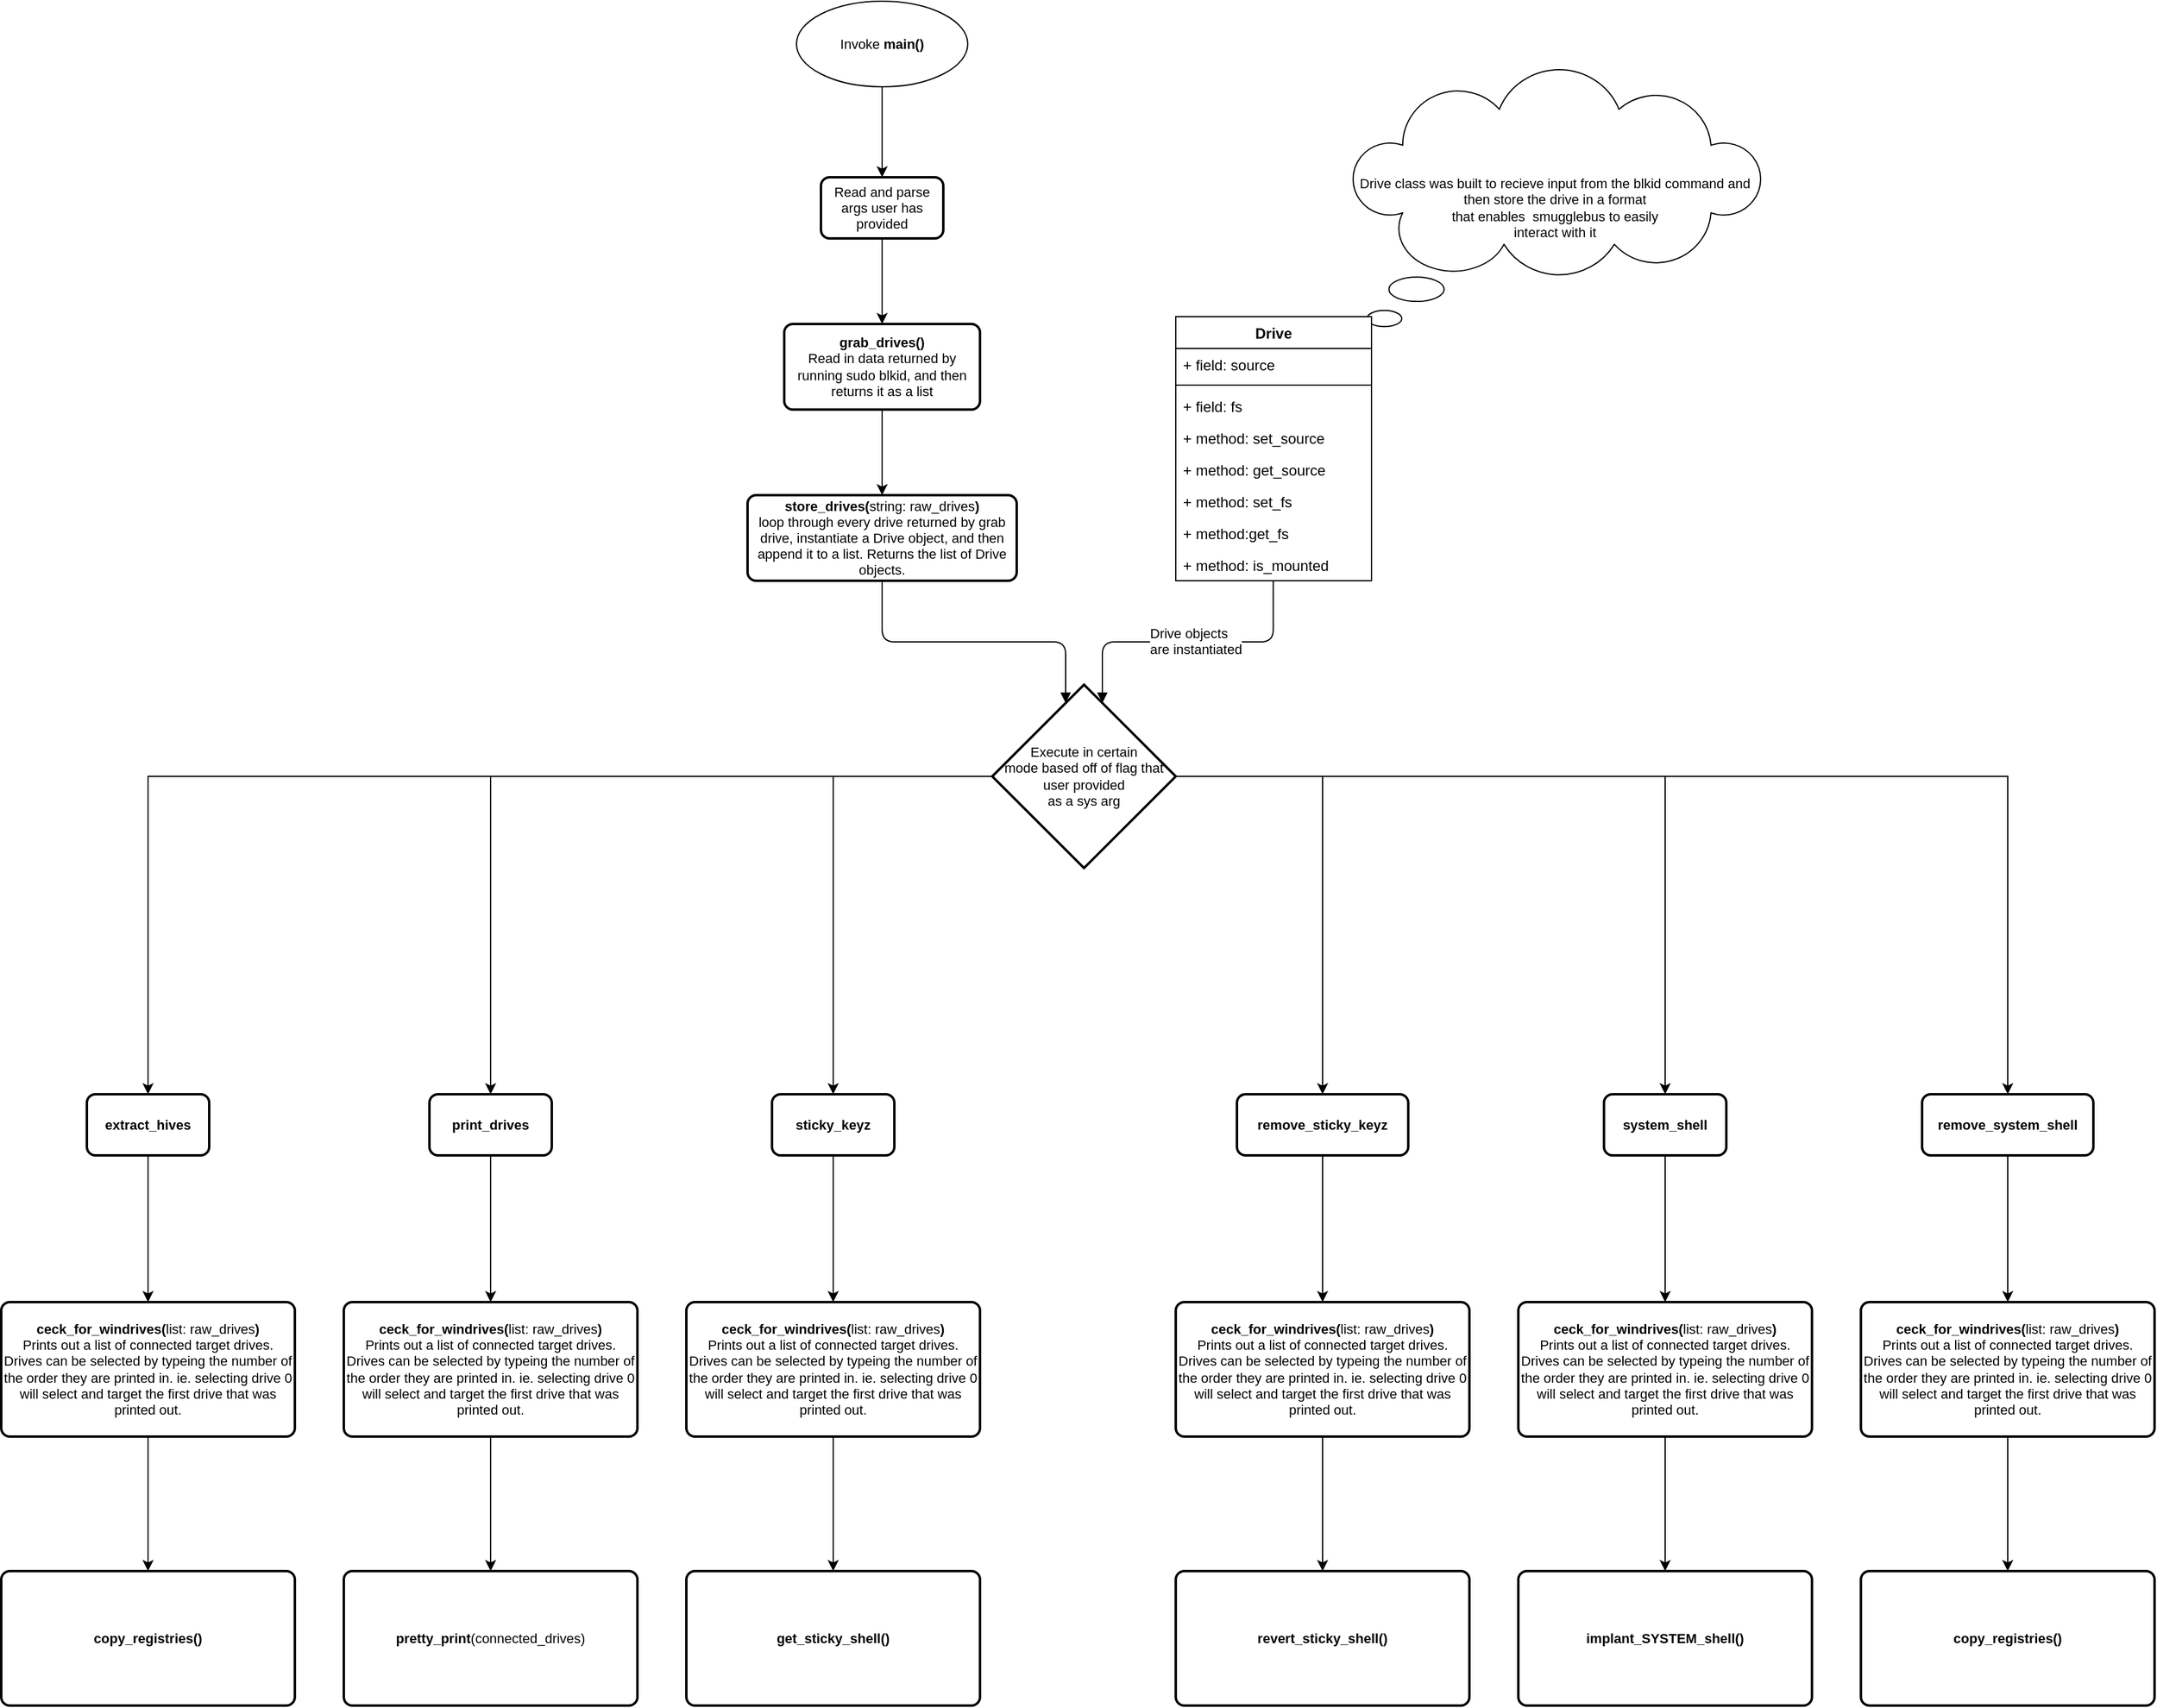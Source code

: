 <mxfile version="13.8.0" type="github">
  <diagram id="9BNLUhRl49KtjUEpaJ9v" name="Page-1">
    <mxGraphModel dx="2555" dy="338" grid="1" gridSize="10" guides="1" tooltips="1" connect="1" arrows="1" fold="1" page="0" pageScale="1" pageWidth="850" pageHeight="1100" math="0" shadow="0">
      <root>
        <mxCell id="0" />
        <mxCell id="1" parent="0" />
        <mxCell id="SLb6tqs1ZrY8k5B9FdxR-1" value="&lt;div style=&quot;font-size: 11px&quot;&gt;Drive class was built to recieve input from the blkid command and then store the drive in a format &lt;br&gt;&lt;/div&gt;&lt;div style=&quot;font-size: 11px&quot;&gt;that enables&amp;nbsp; smugglebus to easily &lt;br style=&quot;font-size: 11px&quot;&gt;&lt;/div&gt;&lt;div style=&quot;font-size: 11px&quot;&gt;interact with it&lt;br style=&quot;font-size: 11px&quot;&gt;&lt;/div&gt;" style="whiteSpace=wrap;html=1;shape=mxgraph.basic.cloud_callout;direction=east;labelPosition=center;verticalLabelPosition=middle;align=center;verticalAlign=middle;fontSize=11;" parent="1" vertex="1">
          <mxGeometry x="-60" y="472" width="340" height="226" as="geometry" />
        </mxCell>
        <mxCell id="SLb6tqs1ZrY8k5B9FdxR-2" value="Invoke &lt;b&gt;main()&lt;/b&gt;" style="ellipse;whiteSpace=wrap;html=1;fontSize=11;" parent="1" vertex="1">
          <mxGeometry x="-510" y="416" width="140" height="70" as="geometry" />
        </mxCell>
        <mxCell id="SLb6tqs1ZrY8k5B9FdxR-3" value="" style="endArrow=block;endFill=1;html=1;edgeStyle=orthogonalEdgeStyle;align=left;verticalAlign=top;fontSize=11;exitX=0.5;exitY=1;exitDx=0;exitDy=0;" parent="1" source="SLb6tqs1ZrY8k5B9FdxR-2" edge="1">
          <mxGeometry x="-1" relative="1" as="geometry">
            <mxPoint x="-300" y="460" as="sourcePoint" />
            <mxPoint x="-440" y="570" as="targetPoint" />
          </mxGeometry>
        </mxCell>
        <mxCell id="SLb6tqs1ZrY8k5B9FdxR-4" value="" style="edgeStyle=orthogonalEdgeStyle;rounded=0;orthogonalLoop=1;jettySize=auto;html=1;fontSize=11;" parent="1" edge="1">
          <mxGeometry relative="1" as="geometry">
            <mxPoint x="-440" y="490" as="sourcePoint" />
            <mxPoint x="-440" y="560" as="targetPoint" />
          </mxGeometry>
        </mxCell>
        <mxCell id="SLb6tqs1ZrY8k5B9FdxR-5" value="Read and parse args user has provided" style="rounded=1;whiteSpace=wrap;html=1;absoluteArcSize=1;arcSize=14;strokeWidth=2;fontSize=11;" parent="1" vertex="1">
          <mxGeometry x="-490" y="560" width="100" height="50" as="geometry" />
        </mxCell>
        <mxCell id="SLb6tqs1ZrY8k5B9FdxR-6" value="" style="edgeStyle=orthogonalEdgeStyle;rounded=0;orthogonalLoop=1;jettySize=auto;html=1;fontSize=11;" parent="1" edge="1">
          <mxGeometry relative="1" as="geometry">
            <mxPoint x="-440" y="610" as="sourcePoint" />
            <mxPoint x="-440" y="680" as="targetPoint" />
          </mxGeometry>
        </mxCell>
        <mxCell id="SLb6tqs1ZrY8k5B9FdxR-7" value="&lt;div&gt;&lt;b&gt;grab_drives()&lt;/b&gt;&lt;/div&gt;&lt;div&gt;Read in data returned by running sudo blkid, and then returns it as a list&lt;br&gt;&lt;/div&gt;" style="rounded=1;whiteSpace=wrap;html=1;absoluteArcSize=1;arcSize=14;strokeWidth=2;fontSize=11;" parent="1" vertex="1">
          <mxGeometry x="-520" y="680" width="160" height="70" as="geometry" />
        </mxCell>
        <mxCell id="SLb6tqs1ZrY8k5B9FdxR-8" value="" style="edgeStyle=orthogonalEdgeStyle;rounded=0;orthogonalLoop=1;jettySize=auto;html=1;fontSize=11;" parent="1" edge="1">
          <mxGeometry relative="1" as="geometry">
            <mxPoint x="-440" y="750" as="sourcePoint" />
            <mxPoint x="-440" y="820" as="targetPoint" />
          </mxGeometry>
        </mxCell>
        <mxCell id="SLb6tqs1ZrY8k5B9FdxR-9" value="&lt;div&gt;&lt;b&gt;store_drives(&lt;/b&gt;string: raw_drives&lt;b&gt;)&lt;/b&gt;&lt;/div&gt;&lt;div&gt;loop through every drive returned by grab drive, instantiate a Drive object, and then append it to a list. Returns the list of Drive objects. &lt;br&gt;&lt;/div&gt;" style="rounded=1;whiteSpace=wrap;html=1;absoluteArcSize=1;arcSize=14;strokeWidth=2;fontSize=11;" parent="1" vertex="1">
          <mxGeometry x="-550" y="820" width="220" height="70" as="geometry" />
        </mxCell>
        <mxCell id="SLb6tqs1ZrY8k5B9FdxR-10" value="Drive" style="swimlane;fontStyle=1;align=center;verticalAlign=top;childLayout=stackLayout;horizontal=1;startSize=26;horizontalStack=0;resizeParent=1;resizeParentMax=0;resizeLast=0;collapsible=1;marginBottom=0;" parent="1" vertex="1">
          <mxGeometry x="-200" y="674" width="160" height="216" as="geometry" />
        </mxCell>
        <mxCell id="SLb6tqs1ZrY8k5B9FdxR-11" value="+ field: source" style="text;strokeColor=none;fillColor=none;align=left;verticalAlign=top;spacingLeft=4;spacingRight=4;overflow=hidden;rotatable=0;points=[[0,0.5],[1,0.5]];portConstraint=eastwest;" parent="SLb6tqs1ZrY8k5B9FdxR-10" vertex="1">
          <mxGeometry y="26" width="160" height="26" as="geometry" />
        </mxCell>
        <mxCell id="SLb6tqs1ZrY8k5B9FdxR-12" value="" style="line;strokeWidth=1;fillColor=none;align=left;verticalAlign=middle;spacingTop=-1;spacingLeft=3;spacingRight=3;rotatable=0;labelPosition=right;points=[];portConstraint=eastwest;" parent="SLb6tqs1ZrY8k5B9FdxR-10" vertex="1">
          <mxGeometry y="52" width="160" height="8" as="geometry" />
        </mxCell>
        <mxCell id="SLb6tqs1ZrY8k5B9FdxR-13" value="+ field: fs" style="text;strokeColor=none;fillColor=none;align=left;verticalAlign=top;spacingLeft=4;spacingRight=4;overflow=hidden;rotatable=0;points=[[0,0.5],[1,0.5]];portConstraint=eastwest;" parent="SLb6tqs1ZrY8k5B9FdxR-10" vertex="1">
          <mxGeometry y="60" width="160" height="26" as="geometry" />
        </mxCell>
        <mxCell id="SLb6tqs1ZrY8k5B9FdxR-14" value="+ method: set_source" style="text;strokeColor=none;fillColor=none;align=left;verticalAlign=top;spacingLeft=4;spacingRight=4;overflow=hidden;rotatable=0;points=[[0,0.5],[1,0.5]];portConstraint=eastwest;" parent="SLb6tqs1ZrY8k5B9FdxR-10" vertex="1">
          <mxGeometry y="86" width="160" height="26" as="geometry" />
        </mxCell>
        <mxCell id="SLb6tqs1ZrY8k5B9FdxR-15" value="+ method: get_source" style="text;strokeColor=none;fillColor=none;align=left;verticalAlign=top;spacingLeft=4;spacingRight=4;overflow=hidden;rotatable=0;points=[[0,0.5],[1,0.5]];portConstraint=eastwest;" parent="SLb6tqs1ZrY8k5B9FdxR-10" vertex="1">
          <mxGeometry y="112" width="160" height="26" as="geometry" />
        </mxCell>
        <mxCell id="SLb6tqs1ZrY8k5B9FdxR-16" value="+ method: set_fs" style="text;strokeColor=none;fillColor=none;align=left;verticalAlign=top;spacingLeft=4;spacingRight=4;overflow=hidden;rotatable=0;points=[[0,0.5],[1,0.5]];portConstraint=eastwest;" parent="SLb6tqs1ZrY8k5B9FdxR-10" vertex="1">
          <mxGeometry y="138" width="160" height="26" as="geometry" />
        </mxCell>
        <mxCell id="SLb6tqs1ZrY8k5B9FdxR-17" value="+ method:get_fs" style="text;strokeColor=none;fillColor=none;align=left;verticalAlign=top;spacingLeft=4;spacingRight=4;overflow=hidden;rotatable=0;points=[[0,0.5],[1,0.5]];portConstraint=eastwest;" parent="SLb6tqs1ZrY8k5B9FdxR-10" vertex="1">
          <mxGeometry y="164" width="160" height="26" as="geometry" />
        </mxCell>
        <mxCell id="SLb6tqs1ZrY8k5B9FdxR-18" value="+ method: is_mounted" style="text;strokeColor=none;fillColor=none;align=left;verticalAlign=top;spacingLeft=4;spacingRight=4;overflow=hidden;rotatable=0;points=[[0,0.5],[1,0.5]];portConstraint=eastwest;" parent="SLb6tqs1ZrY8k5B9FdxR-10" vertex="1">
          <mxGeometry y="190" width="160" height="26" as="geometry" />
        </mxCell>
        <mxCell id="SLb6tqs1ZrY8k5B9FdxR-19" value="" style="endArrow=block;endFill=1;html=1;edgeStyle=orthogonalEdgeStyle;align=left;verticalAlign=top;fontSize=11;exitX=0.5;exitY=1;exitDx=0;exitDy=0;" parent="1" source="SLb6tqs1ZrY8k5B9FdxR-9" edge="1">
          <mxGeometry x="-1" relative="1" as="geometry">
            <mxPoint x="-460" y="910" as="sourcePoint" />
            <mxPoint x="-290" y="990" as="targetPoint" />
            <Array as="points">
              <mxPoint x="-440" y="940" />
              <mxPoint x="-290" y="940" />
            </Array>
          </mxGeometry>
        </mxCell>
        <mxCell id="SLb6tqs1ZrY8k5B9FdxR-20" value="&lt;div&gt;Drive objects&lt;/div&gt;&lt;div&gt; are instantiated&lt;/div&gt;" style="endArrow=block;endFill=1;html=1;edgeStyle=orthogonalEdgeStyle;align=left;verticalAlign=top;fontSize=11;exitX=0.498;exitY=0.984;exitDx=0;exitDy=0;exitPerimeter=0;" parent="1" source="SLb6tqs1ZrY8k5B9FdxR-18" edge="1">
          <mxGeometry x="0.273" y="-20" relative="1" as="geometry">
            <mxPoint x="-120" y="910" as="sourcePoint" />
            <mxPoint x="-260" y="990" as="targetPoint" />
            <Array as="points">
              <mxPoint x="-120" y="940" />
              <mxPoint x="-260" y="940" />
            </Array>
            <mxPoint as="offset" />
          </mxGeometry>
        </mxCell>
        <mxCell id="SLb6tqs1ZrY8k5B9FdxR-21" style="edgeStyle=orthogonalEdgeStyle;rounded=0;orthogonalLoop=1;jettySize=auto;html=1;entryX=0.5;entryY=0;entryDx=0;entryDy=0;fontSize=11;" parent="1" source="SLb6tqs1ZrY8k5B9FdxR-27" target="SLb6tqs1ZrY8k5B9FdxR-29" edge="1">
          <mxGeometry relative="1" as="geometry" />
        </mxCell>
        <mxCell id="SLb6tqs1ZrY8k5B9FdxR-22" style="edgeStyle=orthogonalEdgeStyle;rounded=0;orthogonalLoop=1;jettySize=auto;html=1;entryX=0.5;entryY=0;entryDx=0;entryDy=0;fontSize=11;" parent="1" source="SLb6tqs1ZrY8k5B9FdxR-27" target="SLb6tqs1ZrY8k5B9FdxR-31" edge="1">
          <mxGeometry relative="1" as="geometry" />
        </mxCell>
        <mxCell id="SLb6tqs1ZrY8k5B9FdxR-23" style="edgeStyle=orthogonalEdgeStyle;rounded=0;orthogonalLoop=1;jettySize=auto;html=1;entryX=0.5;entryY=0;entryDx=0;entryDy=0;fontSize=11;" parent="1" source="SLb6tqs1ZrY8k5B9FdxR-27" target="SLb6tqs1ZrY8k5B9FdxR-33" edge="1">
          <mxGeometry relative="1" as="geometry" />
        </mxCell>
        <mxCell id="SLb6tqs1ZrY8k5B9FdxR-24" style="edgeStyle=orthogonalEdgeStyle;rounded=0;orthogonalLoop=1;jettySize=auto;html=1;entryX=0.5;entryY=0;entryDx=0;entryDy=0;fontSize=11;" parent="1" source="SLb6tqs1ZrY8k5B9FdxR-27" target="SLb6tqs1ZrY8k5B9FdxR-35" edge="1">
          <mxGeometry relative="1" as="geometry" />
        </mxCell>
        <mxCell id="SLb6tqs1ZrY8k5B9FdxR-25" style="edgeStyle=orthogonalEdgeStyle;rounded=0;orthogonalLoop=1;jettySize=auto;html=1;entryX=0.5;entryY=0;entryDx=0;entryDy=0;fontSize=11;" parent="1" source="SLb6tqs1ZrY8k5B9FdxR-27" target="SLb6tqs1ZrY8k5B9FdxR-37" edge="1">
          <mxGeometry relative="1" as="geometry" />
        </mxCell>
        <mxCell id="SLb6tqs1ZrY8k5B9FdxR-26" style="edgeStyle=orthogonalEdgeStyle;rounded=0;orthogonalLoop=1;jettySize=auto;html=1;entryX=0.5;entryY=0;entryDx=0;entryDy=0;fontSize=11;" parent="1" source="SLb6tqs1ZrY8k5B9FdxR-27" target="SLb6tqs1ZrY8k5B9FdxR-39" edge="1">
          <mxGeometry relative="1" as="geometry" />
        </mxCell>
        <mxCell id="SLb6tqs1ZrY8k5B9FdxR-27" value="&lt;div&gt;Execute in certain &lt;br&gt;&lt;/div&gt;&lt;div&gt;mode based off of flag that user provided &lt;br&gt;&lt;/div&gt;&lt;div&gt;as a sys arg&lt;/div&gt;" style="strokeWidth=2;html=1;shape=mxgraph.flowchart.decision;whiteSpace=wrap;fontSize=11;" parent="1" vertex="1">
          <mxGeometry x="-350" y="975" width="150" height="150" as="geometry" />
        </mxCell>
        <mxCell id="SLb6tqs1ZrY8k5B9FdxR-28" style="edgeStyle=orthogonalEdgeStyle;rounded=0;orthogonalLoop=1;jettySize=auto;html=1;fontSize=11;" parent="1" source="SLb6tqs1ZrY8k5B9FdxR-29" target="SLb6tqs1ZrY8k5B9FdxR-44" edge="1">
          <mxGeometry relative="1" as="geometry" />
        </mxCell>
        <mxCell id="SLb6tqs1ZrY8k5B9FdxR-29" value="&lt;b&gt;extract_hives&lt;/b&gt;" style="rounded=1;whiteSpace=wrap;html=1;absoluteArcSize=1;arcSize=14;strokeWidth=2;fontSize=11;" parent="1" vertex="1">
          <mxGeometry x="-1090" y="1310" width="100" height="50" as="geometry" />
        </mxCell>
        <mxCell id="SLb6tqs1ZrY8k5B9FdxR-30" style="edgeStyle=orthogonalEdgeStyle;rounded=0;orthogonalLoop=1;jettySize=auto;html=1;exitX=0.5;exitY=1;exitDx=0;exitDy=0;entryX=0.5;entryY=0;entryDx=0;entryDy=0;fontSize=11;" parent="1" source="SLb6tqs1ZrY8k5B9FdxR-31" target="SLb6tqs1ZrY8k5B9FdxR-45" edge="1">
          <mxGeometry relative="1" as="geometry" />
        </mxCell>
        <mxCell id="SLb6tqs1ZrY8k5B9FdxR-31" value="&lt;b&gt;print_drives&lt;/b&gt;" style="rounded=1;whiteSpace=wrap;html=1;absoluteArcSize=1;arcSize=14;strokeWidth=2;fontSize=11;" parent="1" vertex="1">
          <mxGeometry x="-810" y="1310" width="100" height="50" as="geometry" />
        </mxCell>
        <mxCell id="SLb6tqs1ZrY8k5B9FdxR-32" style="edgeStyle=orthogonalEdgeStyle;rounded=0;orthogonalLoop=1;jettySize=auto;html=1;exitX=0.5;exitY=1;exitDx=0;exitDy=0;entryX=0.5;entryY=0;entryDx=0;entryDy=0;fontSize=11;" parent="1" source="SLb6tqs1ZrY8k5B9FdxR-33" target="SLb6tqs1ZrY8k5B9FdxR-42" edge="1">
          <mxGeometry relative="1" as="geometry" />
        </mxCell>
        <mxCell id="SLb6tqs1ZrY8k5B9FdxR-33" value="&lt;b&gt;sticky_keyz&lt;/b&gt;" style="rounded=1;whiteSpace=wrap;html=1;absoluteArcSize=1;arcSize=14;strokeWidth=2;fontSize=11;" parent="1" vertex="1">
          <mxGeometry x="-530" y="1310" width="100" height="50" as="geometry" />
        </mxCell>
        <mxCell id="SLb6tqs1ZrY8k5B9FdxR-34" style="edgeStyle=orthogonalEdgeStyle;rounded=0;orthogonalLoop=1;jettySize=auto;html=1;exitX=0.5;exitY=1;exitDx=0;exitDy=0;fontSize=11;" parent="1" source="SLb6tqs1ZrY8k5B9FdxR-35" target="SLb6tqs1ZrY8k5B9FdxR-43" edge="1">
          <mxGeometry relative="1" as="geometry" />
        </mxCell>
        <mxCell id="SLb6tqs1ZrY8k5B9FdxR-35" value="&lt;b&gt;remove_sticky_keyz&lt;/b&gt;" style="rounded=1;whiteSpace=wrap;html=1;absoluteArcSize=1;arcSize=14;strokeWidth=2;fontSize=11;" parent="1" vertex="1">
          <mxGeometry x="-150" y="1310" width="140" height="50" as="geometry" />
        </mxCell>
        <mxCell id="SLb6tqs1ZrY8k5B9FdxR-36" style="edgeStyle=orthogonalEdgeStyle;rounded=0;orthogonalLoop=1;jettySize=auto;html=1;entryX=0.5;entryY=0;entryDx=0;entryDy=0;fontSize=11;" parent="1" source="SLb6tqs1ZrY8k5B9FdxR-37" target="SLb6tqs1ZrY8k5B9FdxR-40" edge="1">
          <mxGeometry relative="1" as="geometry" />
        </mxCell>
        <mxCell id="SLb6tqs1ZrY8k5B9FdxR-37" value="&lt;b&gt;system_shell&lt;/b&gt;" style="rounded=1;whiteSpace=wrap;html=1;absoluteArcSize=1;arcSize=14;strokeWidth=2;fontSize=11;" parent="1" vertex="1">
          <mxGeometry x="150" y="1310" width="100" height="50" as="geometry" />
        </mxCell>
        <mxCell id="SLb6tqs1ZrY8k5B9FdxR-38" style="edgeStyle=orthogonalEdgeStyle;rounded=0;orthogonalLoop=1;jettySize=auto;html=1;entryX=0.5;entryY=0;entryDx=0;entryDy=0;fontSize=11;" parent="1" source="SLb6tqs1ZrY8k5B9FdxR-39" target="SLb6tqs1ZrY8k5B9FdxR-41" edge="1">
          <mxGeometry relative="1" as="geometry" />
        </mxCell>
        <mxCell id="SLb6tqs1ZrY8k5B9FdxR-39" value="&lt;b&gt;remove_system_shell&lt;/b&gt;" style="rounded=1;whiteSpace=wrap;html=1;absoluteArcSize=1;arcSize=14;strokeWidth=2;fontSize=11;" parent="1" vertex="1">
          <mxGeometry x="410" y="1310" width="140" height="50" as="geometry" />
        </mxCell>
        <mxCell id="SLb6tqs1ZrY8k5B9FdxR-56" style="edgeStyle=orthogonalEdgeStyle;rounded=0;orthogonalLoop=1;jettySize=auto;html=1;entryX=0.5;entryY=0;entryDx=0;entryDy=0;" parent="1" source="SLb6tqs1ZrY8k5B9FdxR-40" target="SLb6tqs1ZrY8k5B9FdxR-50" edge="1">
          <mxGeometry relative="1" as="geometry" />
        </mxCell>
        <mxCell id="SLb6tqs1ZrY8k5B9FdxR-40" value="&lt;div&gt;&lt;b&gt;ceck_for_windrives(&lt;/b&gt;list: raw_drives&lt;b&gt;)&lt;/b&gt;&lt;/div&gt;&lt;div&gt;Prints out a list of connected target drives. Drives can be selected by typeing the number of the order they are printed in. ie. selecting drive 0 will select and target the first drive that was printed out.&lt;br&gt;&lt;b&gt;&lt;/b&gt;&lt;/div&gt;" style="rounded=1;whiteSpace=wrap;html=1;absoluteArcSize=1;arcSize=14;strokeWidth=2;fontSize=11;" parent="1" vertex="1">
          <mxGeometry x="80" y="1480" width="240" height="110" as="geometry" />
        </mxCell>
        <mxCell id="SLb6tqs1ZrY8k5B9FdxR-57" style="edgeStyle=orthogonalEdgeStyle;rounded=0;orthogonalLoop=1;jettySize=auto;html=1;entryX=0.5;entryY=0;entryDx=0;entryDy=0;" parent="1" source="SLb6tqs1ZrY8k5B9FdxR-41" target="SLb6tqs1ZrY8k5B9FdxR-51" edge="1">
          <mxGeometry relative="1" as="geometry" />
        </mxCell>
        <mxCell id="SLb6tqs1ZrY8k5B9FdxR-41" value="&lt;div&gt;&lt;b&gt;ceck_for_windrives(&lt;/b&gt;list: raw_drives&lt;b&gt;)&lt;/b&gt;&lt;/div&gt;&lt;div&gt;Prints out a list of connected target drives. Drives can be selected by typeing the number of the order they are printed in. ie. selecting drive 0 will select and target the first drive that was printed out.&lt;br&gt;&lt;b&gt;&lt;/b&gt;&lt;/div&gt;" style="rounded=1;whiteSpace=wrap;html=1;absoluteArcSize=1;arcSize=14;strokeWidth=2;fontSize=11;" parent="1" vertex="1">
          <mxGeometry x="360" y="1480" width="240" height="110" as="geometry" />
        </mxCell>
        <mxCell id="SLb6tqs1ZrY8k5B9FdxR-54" style="edgeStyle=orthogonalEdgeStyle;rounded=0;orthogonalLoop=1;jettySize=auto;html=1;entryX=0.5;entryY=0;entryDx=0;entryDy=0;" parent="1" source="SLb6tqs1ZrY8k5B9FdxR-42" target="SLb6tqs1ZrY8k5B9FdxR-48" edge="1">
          <mxGeometry relative="1" as="geometry" />
        </mxCell>
        <mxCell id="SLb6tqs1ZrY8k5B9FdxR-42" value="&lt;div&gt;&lt;b&gt;ceck_for_windrives(&lt;/b&gt;list: raw_drives&lt;b&gt;)&lt;/b&gt;&lt;/div&gt;&lt;div&gt;Prints out a list of connected target drives. Drives can be selected by typeing the number of the order they are printed in. ie. selecting drive 0 will select and target the first drive that was printed out.&lt;br&gt;&lt;b&gt;&lt;/b&gt;&lt;/div&gt;" style="rounded=1;whiteSpace=wrap;html=1;absoluteArcSize=1;arcSize=14;strokeWidth=2;fontSize=11;" parent="1" vertex="1">
          <mxGeometry x="-600" y="1480" width="240" height="110" as="geometry" />
        </mxCell>
        <mxCell id="SLb6tqs1ZrY8k5B9FdxR-55" style="edgeStyle=orthogonalEdgeStyle;rounded=0;orthogonalLoop=1;jettySize=auto;html=1;entryX=0.5;entryY=0;entryDx=0;entryDy=0;" parent="1" source="SLb6tqs1ZrY8k5B9FdxR-43" target="SLb6tqs1ZrY8k5B9FdxR-49" edge="1">
          <mxGeometry relative="1" as="geometry" />
        </mxCell>
        <mxCell id="SLb6tqs1ZrY8k5B9FdxR-43" value="&lt;div&gt;&lt;b&gt;ceck_for_windrives(&lt;/b&gt;list: raw_drives&lt;b&gt;)&lt;/b&gt;&lt;/div&gt;&lt;div&gt;Prints out a list of connected target drives. Drives can be selected by typeing the number of the order they are printed in. ie. selecting drive 0 will select and target the first drive that was printed out.&lt;br&gt;&lt;b&gt;&lt;/b&gt;&lt;/div&gt;" style="rounded=1;whiteSpace=wrap;html=1;absoluteArcSize=1;arcSize=14;strokeWidth=2;fontSize=11;" parent="1" vertex="1">
          <mxGeometry x="-200" y="1480" width="240" height="110" as="geometry" />
        </mxCell>
        <mxCell id="SLb6tqs1ZrY8k5B9FdxR-52" style="edgeStyle=orthogonalEdgeStyle;rounded=0;orthogonalLoop=1;jettySize=auto;html=1;entryX=0.5;entryY=0;entryDx=0;entryDy=0;" parent="1" source="SLb6tqs1ZrY8k5B9FdxR-44" target="SLb6tqs1ZrY8k5B9FdxR-46" edge="1">
          <mxGeometry relative="1" as="geometry" />
        </mxCell>
        <mxCell id="SLb6tqs1ZrY8k5B9FdxR-44" value="&lt;div&gt;&lt;b&gt;ceck_for_windrives(&lt;/b&gt;list: raw_drives&lt;b&gt;)&lt;/b&gt;&lt;/div&gt;&lt;div&gt;Prints out a list of connected target drives. Drives can be selected by typeing the number of the order they are printed in. ie. selecting drive 0 will select and target the first drive that was printed out.&lt;br&gt;&lt;b&gt;&lt;/b&gt;&lt;/div&gt;" style="rounded=1;whiteSpace=wrap;html=1;absoluteArcSize=1;arcSize=14;strokeWidth=2;fontSize=11;" parent="1" vertex="1">
          <mxGeometry x="-1160" y="1480" width="240" height="110" as="geometry" />
        </mxCell>
        <mxCell id="SLb6tqs1ZrY8k5B9FdxR-53" style="edgeStyle=orthogonalEdgeStyle;rounded=0;orthogonalLoop=1;jettySize=auto;html=1;entryX=0.5;entryY=0;entryDx=0;entryDy=0;" parent="1" source="SLb6tqs1ZrY8k5B9FdxR-45" target="SLb6tqs1ZrY8k5B9FdxR-47" edge="1">
          <mxGeometry relative="1" as="geometry" />
        </mxCell>
        <mxCell id="SLb6tqs1ZrY8k5B9FdxR-45" value="&lt;div&gt;&lt;b&gt;ceck_for_windrives(&lt;/b&gt;list: raw_drives&lt;b&gt;)&lt;/b&gt;&lt;/div&gt;&lt;div&gt;Prints out a list of connected target drives. Drives can be selected by typeing the number of the order they are printed in. ie. selecting drive 0 will select and target the first drive that was printed out.&lt;br&gt;&lt;b&gt;&lt;/b&gt;&lt;/div&gt;" style="rounded=1;whiteSpace=wrap;html=1;absoluteArcSize=1;arcSize=14;strokeWidth=2;fontSize=11;" parent="1" vertex="1">
          <mxGeometry x="-880" y="1480" width="240" height="110" as="geometry" />
        </mxCell>
        <mxCell id="SLb6tqs1ZrY8k5B9FdxR-46" value="&lt;b&gt;copy_registries()&lt;/b&gt;" style="rounded=1;whiteSpace=wrap;html=1;absoluteArcSize=1;arcSize=14;strokeWidth=2;fontSize=11;" parent="1" vertex="1">
          <mxGeometry x="-1160" y="1700" width="240" height="110" as="geometry" />
        </mxCell>
        <mxCell id="SLb6tqs1ZrY8k5B9FdxR-47" value="&lt;b&gt;pretty_print&lt;/b&gt;(connected_drives)" style="rounded=1;whiteSpace=wrap;html=1;absoluteArcSize=1;arcSize=14;strokeWidth=2;fontSize=11;" parent="1" vertex="1">
          <mxGeometry x="-880" y="1700" width="240" height="110" as="geometry" />
        </mxCell>
        <mxCell id="SLb6tqs1ZrY8k5B9FdxR-48" value="&lt;b&gt;get_sticky_shell()&lt;/b&gt;" style="rounded=1;whiteSpace=wrap;html=1;absoluteArcSize=1;arcSize=14;strokeWidth=2;fontSize=11;" parent="1" vertex="1">
          <mxGeometry x="-600" y="1700" width="240" height="110" as="geometry" />
        </mxCell>
        <mxCell id="SLb6tqs1ZrY8k5B9FdxR-49" value="&lt;b&gt;revert_sticky_shell()&lt;/b&gt;" style="rounded=1;whiteSpace=wrap;html=1;absoluteArcSize=1;arcSize=14;strokeWidth=2;fontSize=11;" parent="1" vertex="1">
          <mxGeometry x="-200" y="1700" width="240" height="110" as="geometry" />
        </mxCell>
        <mxCell id="SLb6tqs1ZrY8k5B9FdxR-50" value="&lt;b&gt;implant_SYSTEM_shell()&lt;/b&gt;" style="rounded=1;whiteSpace=wrap;html=1;absoluteArcSize=1;arcSize=14;strokeWidth=2;fontSize=11;" parent="1" vertex="1">
          <mxGeometry x="80" y="1700" width="240" height="110" as="geometry" />
        </mxCell>
        <mxCell id="SLb6tqs1ZrY8k5B9FdxR-51" value="&lt;b&gt;copy_registries()&lt;/b&gt;" style="rounded=1;whiteSpace=wrap;html=1;absoluteArcSize=1;arcSize=14;strokeWidth=2;fontSize=11;" parent="1" vertex="1">
          <mxGeometry x="360" y="1700" width="240" height="110" as="geometry" />
        </mxCell>
      </root>
    </mxGraphModel>
  </diagram>
</mxfile>

